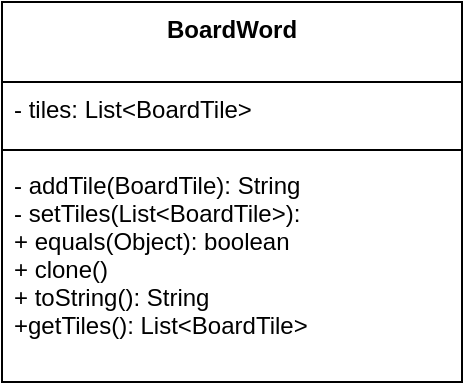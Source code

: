 <mxfile version="15.5.4" type="embed"><diagram id="CPw1MYsMBMTkDHd6I2qA" name="BoardWord"><mxGraphModel dx="1138" dy="743" grid="1" gridSize="10" guides="1" tooltips="1" connect="1" arrows="1" fold="1" page="1" pageScale="1" pageWidth="850" pageHeight="1100" math="0" shadow="0"><root><mxCell id="0"/><mxCell id="1" parent="0"/><mxCell id="2" value="BoardWord" style="swimlane;fontStyle=1;align=center;verticalAlign=top;childLayout=stackLayout;horizontal=1;startSize=40;horizontalStack=0;resizeParent=1;resizeParentMax=0;resizeLast=0;collapsible=1;marginBottom=0;" parent="1" vertex="1"><mxGeometry x="200" y="260" width="230" height="190" as="geometry"/></mxCell><mxCell id="3" value="- tiles: List&lt;BoardTile&gt;" style="text;strokeColor=none;fillColor=none;align=left;verticalAlign=top;spacingLeft=4;spacingRight=4;overflow=hidden;rotatable=0;points=[[0,0.5],[1,0.5]];portConstraint=eastwest;" parent="2" vertex="1"><mxGeometry y="40" width="230" height="30" as="geometry"/></mxCell><mxCell id="4" value="" style="line;strokeWidth=1;fillColor=none;align=left;verticalAlign=middle;spacingTop=-1;spacingLeft=3;spacingRight=3;rotatable=0;labelPosition=right;points=[];portConstraint=eastwest;" parent="2" vertex="1"><mxGeometry y="70" width="230" height="8" as="geometry"/></mxCell><mxCell id="5" value="- addTile(BoardTile): String&#10;- setTiles(List&lt;BoardTile&gt;):&#10;+ equals(Object): boolean&#10;+ clone()&#10;+ toString(): String&#10;+getTiles(): List&lt;BoardTile&gt;" style="text;strokeColor=none;fillColor=none;align=left;verticalAlign=top;spacingLeft=4;spacingRight=4;overflow=hidden;rotatable=0;points=[[0,0.5],[1,0.5]];portConstraint=eastwest;" parent="2" vertex="1"><mxGeometry y="78" width="230" height="112" as="geometry"/></mxCell></root></mxGraphModel></diagram></mxfile>